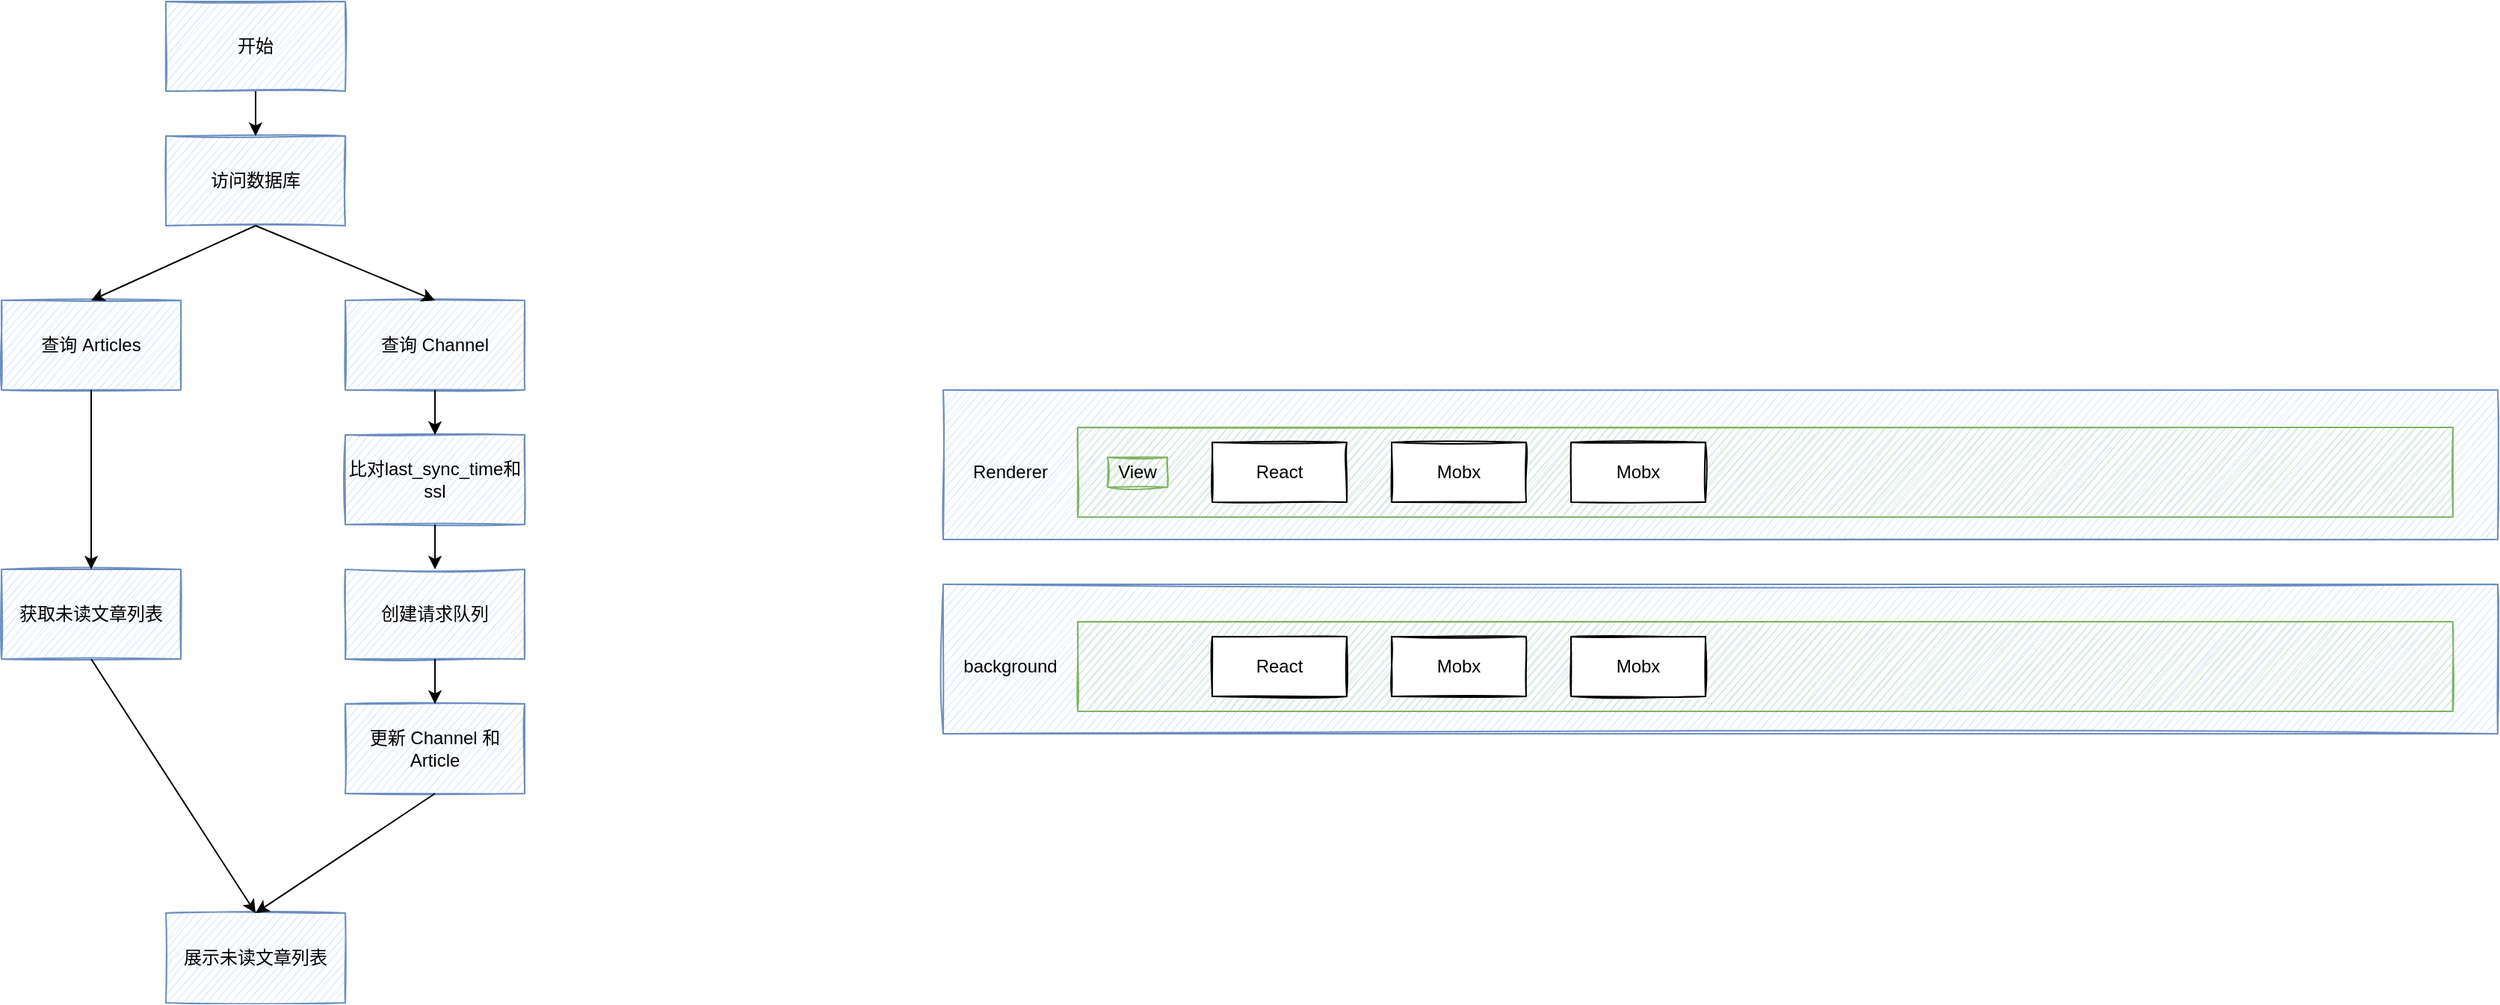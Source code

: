 <mxfile version="14.1.6" type="github">
  <diagram id="6HQtmxgOfnlrg9V09nXj" name="Page-1">
    <mxGraphModel dx="2066" dy="1129" grid="1" gridSize="10" guides="1" tooltips="1" connect="1" arrows="1" fold="1" page="1" pageScale="1" pageWidth="827" pageHeight="1169" math="0" shadow="0">
      <root>
        <mxCell id="0" />
        <mxCell id="1" parent="0" />
        <mxCell id="c1MBBOmgqg8tv05nefqL-1" value="开始" style="rounded=0;whiteSpace=wrap;html=1;sketch=1;fillColor=#dae8fc;strokeColor=#6c8ebf;" parent="1" vertex="1">
          <mxGeometry x="330" y="180" width="120" height="60" as="geometry" />
        </mxCell>
        <mxCell id="c1MBBOmgqg8tv05nefqL-2" value="访问数据库" style="rounded=0;whiteSpace=wrap;html=1;sketch=1;fillColor=#dae8fc;strokeColor=#6c8ebf;" parent="1" vertex="1">
          <mxGeometry x="330" y="270" width="120" height="60" as="geometry" />
        </mxCell>
        <mxCell id="c1MBBOmgqg8tv05nefqL-3" value="查询 Articles" style="rounded=0;whiteSpace=wrap;html=1;sketch=1;fillColor=#dae8fc;strokeColor=#6c8ebf;" parent="1" vertex="1">
          <mxGeometry x="220" y="380" width="120" height="60" as="geometry" />
        </mxCell>
        <mxCell id="c1MBBOmgqg8tv05nefqL-4" value="查询 Channel" style="rounded=0;whiteSpace=wrap;html=1;sketch=1;fillColor=#dae8fc;strokeColor=#6c8ebf;" parent="1" vertex="1">
          <mxGeometry x="450" y="380" width="120" height="60" as="geometry" />
        </mxCell>
        <mxCell id="c1MBBOmgqg8tv05nefqL-5" value="" style="endArrow=classic;html=1;exitX=0.5;exitY=1;exitDx=0;exitDy=0;" parent="1" source="c1MBBOmgqg8tv05nefqL-1" target="c1MBBOmgqg8tv05nefqL-2" edge="1">
          <mxGeometry width="50" height="50" relative="1" as="geometry">
            <mxPoint x="570" y="300" as="sourcePoint" />
            <mxPoint x="620" y="250" as="targetPoint" />
          </mxGeometry>
        </mxCell>
        <mxCell id="c1MBBOmgqg8tv05nefqL-9" value="" style="endArrow=classic;html=1;exitX=0.5;exitY=1;exitDx=0;exitDy=0;entryX=0.5;entryY=0;entryDx=0;entryDy=0;" parent="1" source="c1MBBOmgqg8tv05nefqL-2" target="c1MBBOmgqg8tv05nefqL-4" edge="1">
          <mxGeometry width="50" height="50" relative="1" as="geometry">
            <mxPoint x="390" y="600" as="sourcePoint" />
            <mxPoint x="440" y="550" as="targetPoint" />
          </mxGeometry>
        </mxCell>
        <mxCell id="c1MBBOmgqg8tv05nefqL-10" value="" style="endArrow=classic;html=1;exitX=0.5;exitY=1;exitDx=0;exitDy=0;entryX=0.5;entryY=0;entryDx=0;entryDy=0;" parent="1" source="c1MBBOmgqg8tv05nefqL-2" target="c1MBBOmgqg8tv05nefqL-3" edge="1">
          <mxGeometry width="50" height="50" relative="1" as="geometry">
            <mxPoint x="400" y="340" as="sourcePoint" />
            <mxPoint x="475" y="390" as="targetPoint" />
          </mxGeometry>
        </mxCell>
        <mxCell id="c1MBBOmgqg8tv05nefqL-11" value="获取未读文章列表" style="rounded=0;whiteSpace=wrap;html=1;sketch=1;fillColor=#dae8fc;strokeColor=#6c8ebf;" parent="1" vertex="1">
          <mxGeometry x="220" y="560" width="120" height="60" as="geometry" />
        </mxCell>
        <mxCell id="c1MBBOmgqg8tv05nefqL-12" value="比对last_sync_time和ssl" style="rounded=0;whiteSpace=wrap;html=1;sketch=1;fillColor=#dae8fc;strokeColor=#6c8ebf;" parent="1" vertex="1">
          <mxGeometry x="450" y="470" width="120" height="60" as="geometry" />
        </mxCell>
        <mxCell id="c1MBBOmgqg8tv05nefqL-13" value="创建请求队列" style="rounded=0;whiteSpace=wrap;html=1;sketch=1;fillColor=#dae8fc;strokeColor=#6c8ebf;" parent="1" vertex="1">
          <mxGeometry x="450" y="560" width="120" height="60" as="geometry" />
        </mxCell>
        <mxCell id="c1MBBOmgqg8tv05nefqL-14" value="" style="endArrow=classic;html=1;exitX=0.5;exitY=1;exitDx=0;exitDy=0;" parent="1" source="c1MBBOmgqg8tv05nefqL-4" target="c1MBBOmgqg8tv05nefqL-12" edge="1">
          <mxGeometry width="50" height="50" relative="1" as="geometry">
            <mxPoint x="400" y="250" as="sourcePoint" />
            <mxPoint x="400" y="280" as="targetPoint" />
          </mxGeometry>
        </mxCell>
        <mxCell id="c1MBBOmgqg8tv05nefqL-15" value="" style="endArrow=classic;html=1;exitX=0.5;exitY=1;exitDx=0;exitDy=0;" parent="1" source="c1MBBOmgqg8tv05nefqL-12" target="c1MBBOmgqg8tv05nefqL-13" edge="1">
          <mxGeometry width="50" height="50" relative="1" as="geometry">
            <mxPoint x="520" y="450" as="sourcePoint" />
            <mxPoint x="520" y="480" as="targetPoint" />
          </mxGeometry>
        </mxCell>
        <mxCell id="c1MBBOmgqg8tv05nefqL-16" value="更新 Channel 和Article" style="rounded=0;whiteSpace=wrap;html=1;sketch=1;fillColor=#dae8fc;strokeColor=#6c8ebf;" parent="1" vertex="1">
          <mxGeometry x="450" y="650" width="120" height="60" as="geometry" />
        </mxCell>
        <mxCell id="c1MBBOmgqg8tv05nefqL-17" value="" style="endArrow=classic;html=1;exitX=0.5;exitY=1;exitDx=0;exitDy=0;entryX=0.5;entryY=0;entryDx=0;entryDy=0;" parent="1" source="c1MBBOmgqg8tv05nefqL-13" target="c1MBBOmgqg8tv05nefqL-16" edge="1">
          <mxGeometry width="50" height="50" relative="1" as="geometry">
            <mxPoint x="520" y="540" as="sourcePoint" />
            <mxPoint x="520" y="570" as="targetPoint" />
          </mxGeometry>
        </mxCell>
        <mxCell id="c1MBBOmgqg8tv05nefqL-18" value="" style="endArrow=classic;html=1;exitX=0.5;exitY=1;exitDx=0;exitDy=0;entryX=0.5;entryY=0;entryDx=0;entryDy=0;" parent="1" source="c1MBBOmgqg8tv05nefqL-3" target="c1MBBOmgqg8tv05nefqL-11" edge="1">
          <mxGeometry width="50" height="50" relative="1" as="geometry">
            <mxPoint x="120" y="510" as="sourcePoint" />
            <mxPoint x="170" y="460" as="targetPoint" />
          </mxGeometry>
        </mxCell>
        <mxCell id="c1MBBOmgqg8tv05nefqL-19" value="展示未读文章列表" style="rounded=0;whiteSpace=wrap;html=1;sketch=1;fillColor=#dae8fc;strokeColor=#6c8ebf;" parent="1" vertex="1">
          <mxGeometry x="330" y="790" width="120" height="60" as="geometry" />
        </mxCell>
        <mxCell id="c1MBBOmgqg8tv05nefqL-20" value="" style="endArrow=classic;html=1;exitX=0.5;exitY=1;exitDx=0;exitDy=0;entryX=0.5;entryY=0;entryDx=0;entryDy=0;" parent="1" source="c1MBBOmgqg8tv05nefqL-11" target="c1MBBOmgqg8tv05nefqL-19" edge="1">
          <mxGeometry width="50" height="50" relative="1" as="geometry">
            <mxPoint x="280" y="610" as="sourcePoint" />
            <mxPoint x="290" y="550" as="targetPoint" />
          </mxGeometry>
        </mxCell>
        <mxCell id="c1MBBOmgqg8tv05nefqL-21" value="" style="endArrow=classic;html=1;exitX=0.5;exitY=1;exitDx=0;exitDy=0;entryX=0.5;entryY=0;entryDx=0;entryDy=0;" parent="1" source="c1MBBOmgqg8tv05nefqL-16" target="c1MBBOmgqg8tv05nefqL-19" edge="1">
          <mxGeometry width="50" height="50" relative="1" as="geometry">
            <mxPoint x="620" y="890" as="sourcePoint" />
            <mxPoint x="670" y="840" as="targetPoint" />
          </mxGeometry>
        </mxCell>
        <mxCell id="QPgocSOUQhDUr-NAub0w-1" value="" style="rounded=0;whiteSpace=wrap;html=1;shadow=0;sketch=1;fillColor=#dae8fc;strokeColor=#6c8ebf;" vertex="1" parent="1">
          <mxGeometry x="850" y="440" width="1040" height="100" as="geometry" />
        </mxCell>
        <mxCell id="QPgocSOUQhDUr-NAub0w-2" value="Renderer" style="text;html=1;strokeColor=none;fillColor=none;align=center;verticalAlign=middle;whiteSpace=wrap;rounded=0;shadow=0;sketch=1;" vertex="1" parent="1">
          <mxGeometry x="850" y="480" width="90" height="30" as="geometry" />
        </mxCell>
        <mxCell id="QPgocSOUQhDUr-NAub0w-4" value="" style="rounded=0;whiteSpace=wrap;html=1;shadow=0;sketch=1;fillColor=#d5e8d4;strokeColor=#82b366;" vertex="1" parent="1">
          <mxGeometry x="940" y="465" width="920" height="60" as="geometry" />
        </mxCell>
        <mxCell id="QPgocSOUQhDUr-NAub0w-5" value="View" style="text;html=1;strokeColor=#82b366;fillColor=#d5e8d4;align=center;verticalAlign=middle;whiteSpace=wrap;rounded=0;shadow=0;sketch=1;" vertex="1" parent="1">
          <mxGeometry x="960" y="485" width="40" height="20" as="geometry" />
        </mxCell>
        <mxCell id="QPgocSOUQhDUr-NAub0w-6" value="React" style="rounded=0;whiteSpace=wrap;html=1;shadow=0;sketch=1;" vertex="1" parent="1">
          <mxGeometry x="1030" y="475" width="90" height="40" as="geometry" />
        </mxCell>
        <mxCell id="QPgocSOUQhDUr-NAub0w-7" value="Mobx" style="rounded=0;whiteSpace=wrap;html=1;shadow=0;sketch=1;" vertex="1" parent="1">
          <mxGeometry x="1150" y="475" width="90" height="40" as="geometry" />
        </mxCell>
        <mxCell id="QPgocSOUQhDUr-NAub0w-8" value="Mobx" style="rounded=0;whiteSpace=wrap;html=1;shadow=0;sketch=1;" vertex="1" parent="1">
          <mxGeometry x="1270" y="475" width="90" height="40" as="geometry" />
        </mxCell>
        <mxCell id="QPgocSOUQhDUr-NAub0w-9" value="" style="rounded=0;whiteSpace=wrap;html=1;shadow=0;sketch=1;fillColor=#dae8fc;strokeColor=#6c8ebf;" vertex="1" parent="1">
          <mxGeometry x="850" y="570" width="1040" height="100" as="geometry" />
        </mxCell>
        <mxCell id="QPgocSOUQhDUr-NAub0w-10" value="background" style="text;html=1;strokeColor=none;fillColor=none;align=center;verticalAlign=middle;whiteSpace=wrap;rounded=0;shadow=0;sketch=1;" vertex="1" parent="1">
          <mxGeometry x="850" y="610" width="90" height="30" as="geometry" />
        </mxCell>
        <mxCell id="QPgocSOUQhDUr-NAub0w-11" value="" style="rounded=0;whiteSpace=wrap;html=1;shadow=0;sketch=1;fillColor=#d5e8d4;strokeColor=#82b366;" vertex="1" parent="1">
          <mxGeometry x="940" y="595" width="920" height="60" as="geometry" />
        </mxCell>
        <mxCell id="QPgocSOUQhDUr-NAub0w-13" value="React" style="rounded=0;whiteSpace=wrap;html=1;shadow=0;sketch=1;" vertex="1" parent="1">
          <mxGeometry x="1030" y="605" width="90" height="40" as="geometry" />
        </mxCell>
        <mxCell id="QPgocSOUQhDUr-NAub0w-14" value="Mobx" style="rounded=0;whiteSpace=wrap;html=1;shadow=0;sketch=1;" vertex="1" parent="1">
          <mxGeometry x="1150" y="605" width="90" height="40" as="geometry" />
        </mxCell>
        <mxCell id="QPgocSOUQhDUr-NAub0w-15" value="Mobx" style="rounded=0;whiteSpace=wrap;html=1;shadow=0;sketch=1;" vertex="1" parent="1">
          <mxGeometry x="1270" y="605" width="90" height="40" as="geometry" />
        </mxCell>
      </root>
    </mxGraphModel>
  </diagram>
</mxfile>
